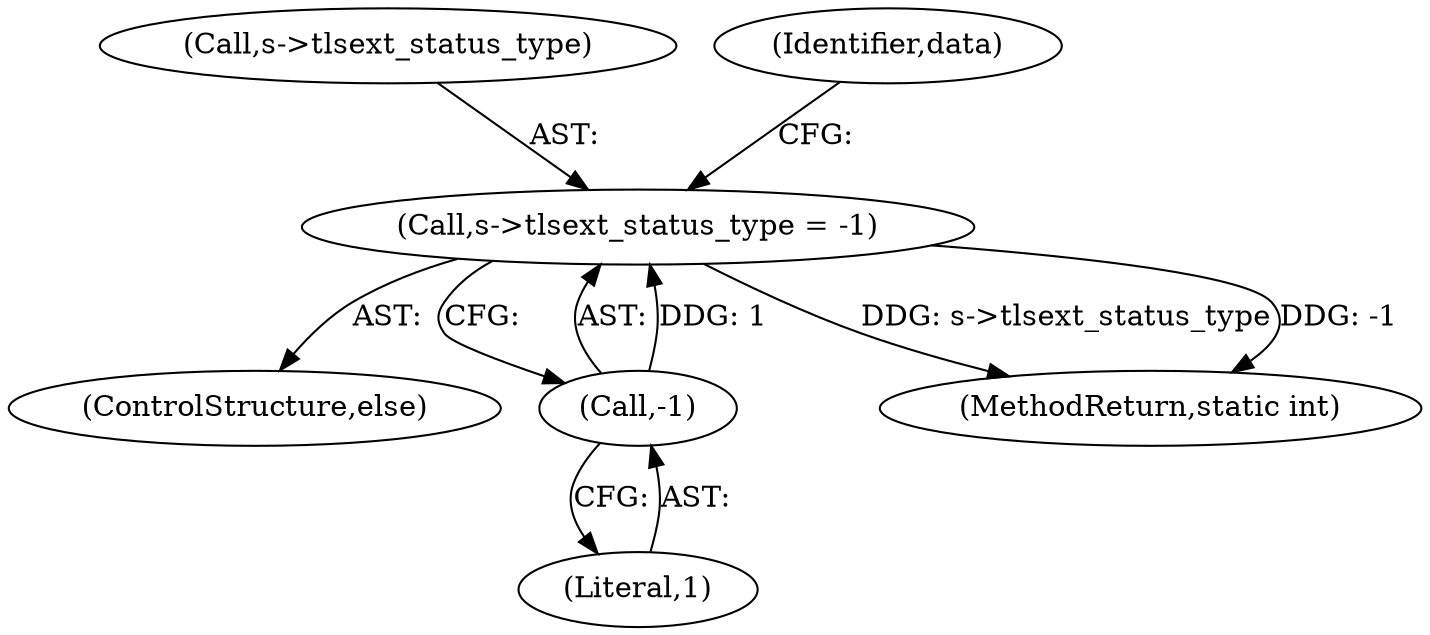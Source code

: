 digraph "0_openssl_a004e72b95835136d3f1ea90517f706c24c03da7_3@pointer" {
"1001241" [label="(Call,s->tlsext_status_type = -1)"];
"1001245" [label="(Call,-1)"];
"1001240" [label="(ControlStructure,else)"];
"1001242" [label="(Call,s->tlsext_status_type)"];
"1001354" [label="(Identifier,data)"];
"1001241" [label="(Call,s->tlsext_status_type = -1)"];
"1001245" [label="(Call,-1)"];
"1001399" [label="(MethodReturn,static int)"];
"1001246" [label="(Literal,1)"];
"1001241" -> "1001240"  [label="AST: "];
"1001241" -> "1001245"  [label="CFG: "];
"1001242" -> "1001241"  [label="AST: "];
"1001245" -> "1001241"  [label="AST: "];
"1001354" -> "1001241"  [label="CFG: "];
"1001241" -> "1001399"  [label="DDG: s->tlsext_status_type"];
"1001241" -> "1001399"  [label="DDG: -1"];
"1001245" -> "1001241"  [label="DDG: 1"];
"1001245" -> "1001246"  [label="CFG: "];
"1001246" -> "1001245"  [label="AST: "];
}
